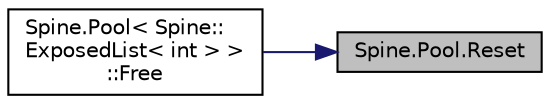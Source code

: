 digraph "Spine.Pool.Reset"
{
 // LATEX_PDF_SIZE
  edge [fontname="Helvetica",fontsize="10",labelfontname="Helvetica",labelfontsize="10"];
  node [fontname="Helvetica",fontsize="10",shape=record];
  rankdir="RL";
  Node1 [label="Spine.Pool.Reset",height=0.2,width=0.4,color="black", fillcolor="grey75", style="filled", fontcolor="black",tooltip=" "];
  Node1 -> Node2 [dir="back",color="midnightblue",fontsize="10",style="solid",fontname="Helvetica"];
  Node2 [label="Spine.Pool\< Spine::\lExposedList\< int \> \>\l::Free",height=0.2,width=0.4,color="black", fillcolor="white", style="filled",URL="$class_spine_1_1_pool.html#af41dd86e7d95e70101336f9f197ed68c",tooltip=" "];
}
